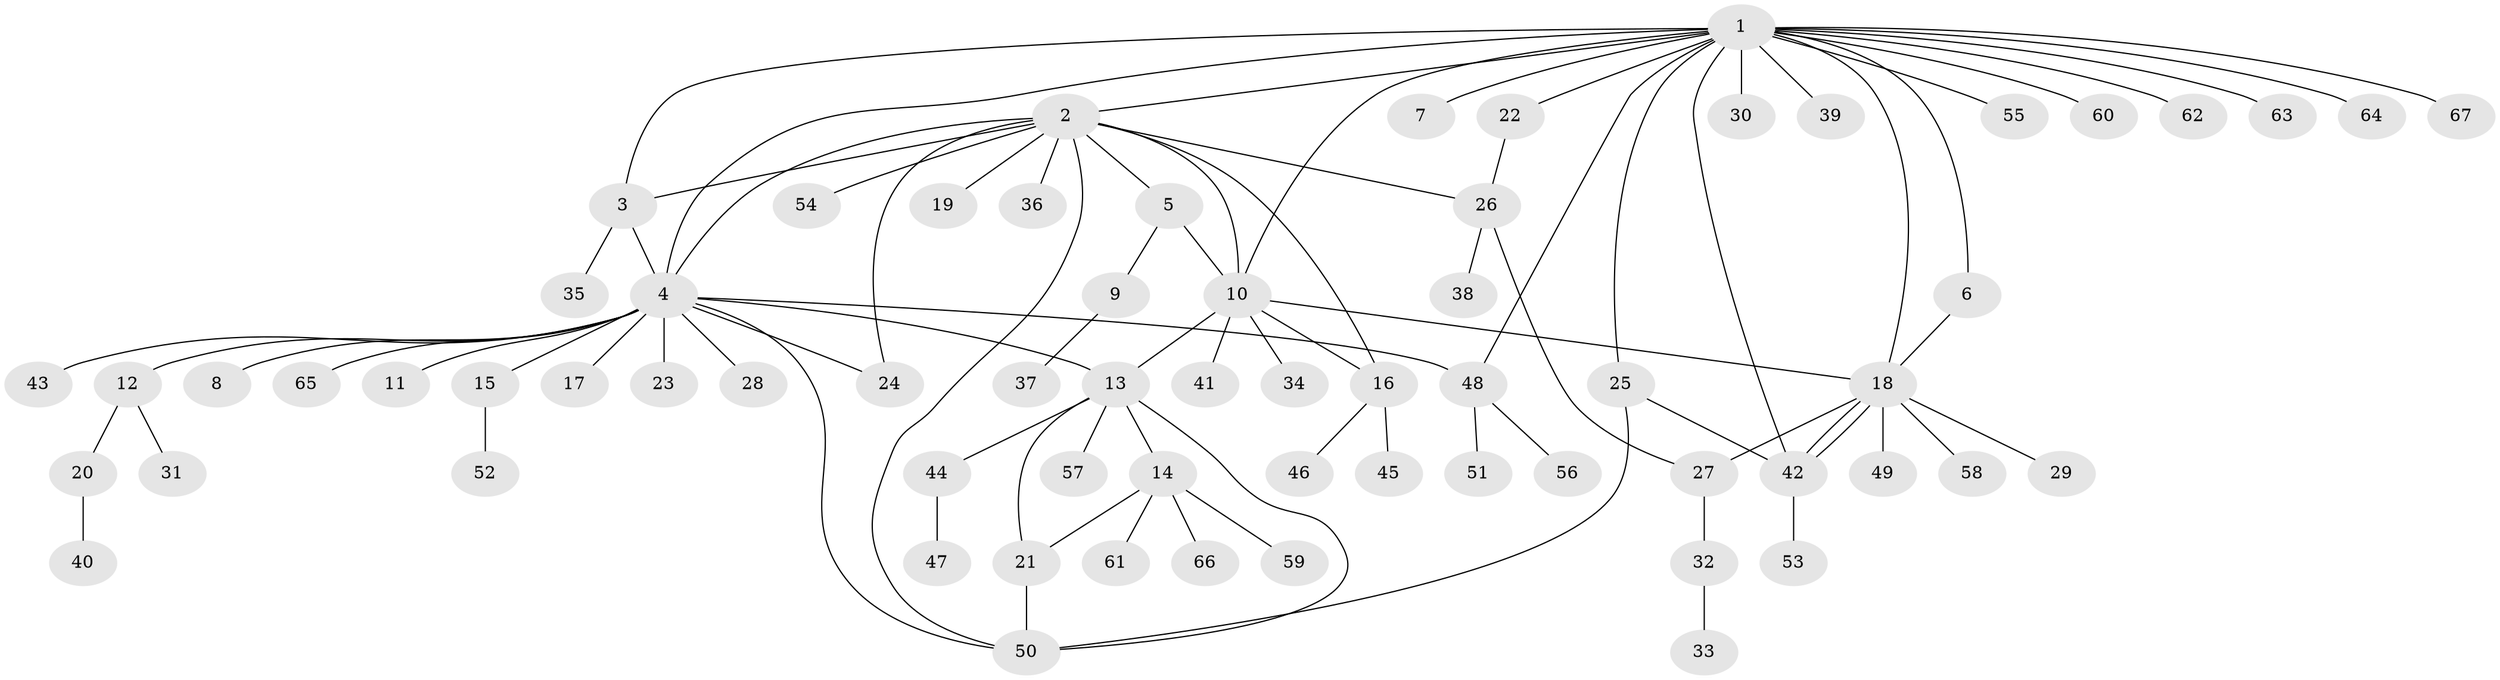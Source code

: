 // coarse degree distribution, {1: 0.8846153846153846, 11: 0.038461538461538464, 2: 0.038461538461538464, 14: 0.038461538461538464}
// Generated by graph-tools (version 1.1) at 2025/51/03/04/25 21:51:33]
// undirected, 67 vertices, 87 edges
graph export_dot {
graph [start="1"]
  node [color=gray90,style=filled];
  1;
  2;
  3;
  4;
  5;
  6;
  7;
  8;
  9;
  10;
  11;
  12;
  13;
  14;
  15;
  16;
  17;
  18;
  19;
  20;
  21;
  22;
  23;
  24;
  25;
  26;
  27;
  28;
  29;
  30;
  31;
  32;
  33;
  34;
  35;
  36;
  37;
  38;
  39;
  40;
  41;
  42;
  43;
  44;
  45;
  46;
  47;
  48;
  49;
  50;
  51;
  52;
  53;
  54;
  55;
  56;
  57;
  58;
  59;
  60;
  61;
  62;
  63;
  64;
  65;
  66;
  67;
  1 -- 2;
  1 -- 3;
  1 -- 4;
  1 -- 6;
  1 -- 7;
  1 -- 10;
  1 -- 18;
  1 -- 22;
  1 -- 25;
  1 -- 30;
  1 -- 39;
  1 -- 42;
  1 -- 48;
  1 -- 55;
  1 -- 60;
  1 -- 62;
  1 -- 63;
  1 -- 64;
  1 -- 67;
  2 -- 3;
  2 -- 4;
  2 -- 5;
  2 -- 10;
  2 -- 16;
  2 -- 19;
  2 -- 24;
  2 -- 26;
  2 -- 36;
  2 -- 50;
  2 -- 54;
  3 -- 4;
  3 -- 35;
  4 -- 8;
  4 -- 11;
  4 -- 12;
  4 -- 13;
  4 -- 15;
  4 -- 17;
  4 -- 23;
  4 -- 24;
  4 -- 28;
  4 -- 43;
  4 -- 48;
  4 -- 50;
  4 -- 65;
  5 -- 9;
  5 -- 10;
  6 -- 18;
  9 -- 37;
  10 -- 13;
  10 -- 16;
  10 -- 18;
  10 -- 34;
  10 -- 41;
  12 -- 20;
  12 -- 31;
  13 -- 14;
  13 -- 21;
  13 -- 44;
  13 -- 50;
  13 -- 57;
  14 -- 21;
  14 -- 59;
  14 -- 61;
  14 -- 66;
  15 -- 52;
  16 -- 45;
  16 -- 46;
  18 -- 27;
  18 -- 29;
  18 -- 42;
  18 -- 42;
  18 -- 49;
  18 -- 58;
  20 -- 40;
  21 -- 50;
  22 -- 26;
  25 -- 42;
  25 -- 50;
  26 -- 27;
  26 -- 38;
  27 -- 32;
  32 -- 33;
  42 -- 53;
  44 -- 47;
  48 -- 51;
  48 -- 56;
}
